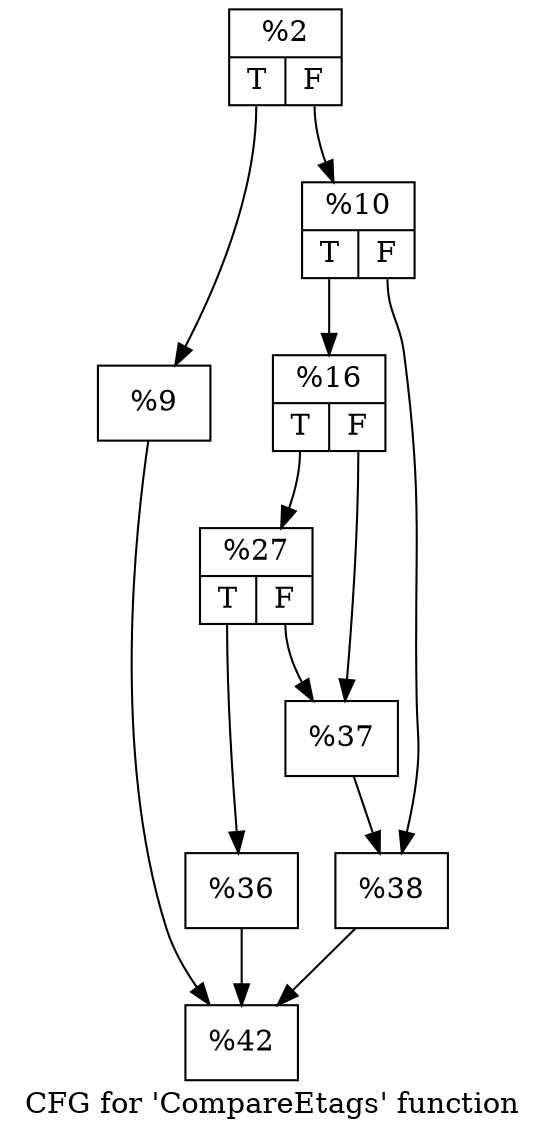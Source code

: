 digraph "CFG for 'CompareEtags' function" {
	label="CFG for 'CompareEtags' function";

	Node0x10bbbe0 [shape=record,label="{%2|{<s0>T|<s1>F}}"];
	Node0x10bbbe0:s0 -> Node0x10bbc60;
	Node0x10bbbe0:s1 -> Node0x10bbf70;
	Node0x10bbc60 [shape=record,label="{%9}"];
	Node0x10bbc60 -> Node0x10bc0d0;
	Node0x10bbf70 [shape=record,label="{%10|{<s0>T|<s1>F}}"];
	Node0x10bbf70:s0 -> Node0x10bc390;
	Node0x10bbf70:s1 -> Node0x10bc3e0;
	Node0x10bc390 [shape=record,label="{%16|{<s0>T|<s1>F}}"];
	Node0x10bc390:s0 -> Node0x10bca80;
	Node0x10bc390:s1 -> Node0x10bcad0;
	Node0x10bca80 [shape=record,label="{%27|{<s0>T|<s1>F}}"];
	Node0x10bca80:s0 -> Node0x10bce60;
	Node0x10bca80:s1 -> Node0x10bcad0;
	Node0x10bce60 [shape=record,label="{%36}"];
	Node0x10bce60 -> Node0x10bc0d0;
	Node0x10bcad0 [shape=record,label="{%37}"];
	Node0x10bcad0 -> Node0x10bc3e0;
	Node0x10bc3e0 [shape=record,label="{%38}"];
	Node0x10bc3e0 -> Node0x10bc0d0;
	Node0x10bc0d0 [shape=record,label="{%42}"];
}
